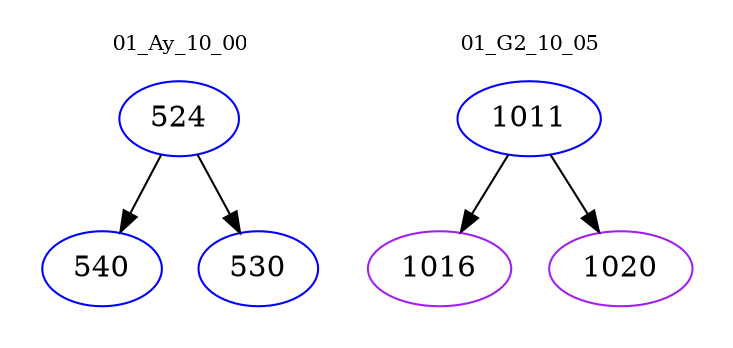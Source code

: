 digraph{
subgraph cluster_0 {
color = white
label = "01_Ay_10_00";
fontsize=10;
T0_524 [label="524", color="blue"]
T0_524 -> T0_540 [color="black"]
T0_540 [label="540", color="blue"]
T0_524 -> T0_530 [color="black"]
T0_530 [label="530", color="blue"]
}
subgraph cluster_1 {
color = white
label = "01_G2_10_05";
fontsize=10;
T1_1011 [label="1011", color="blue"]
T1_1011 -> T1_1016 [color="black"]
T1_1016 [label="1016", color="purple"]
T1_1011 -> T1_1020 [color="black"]
T1_1020 [label="1020", color="purple"]
}
}
